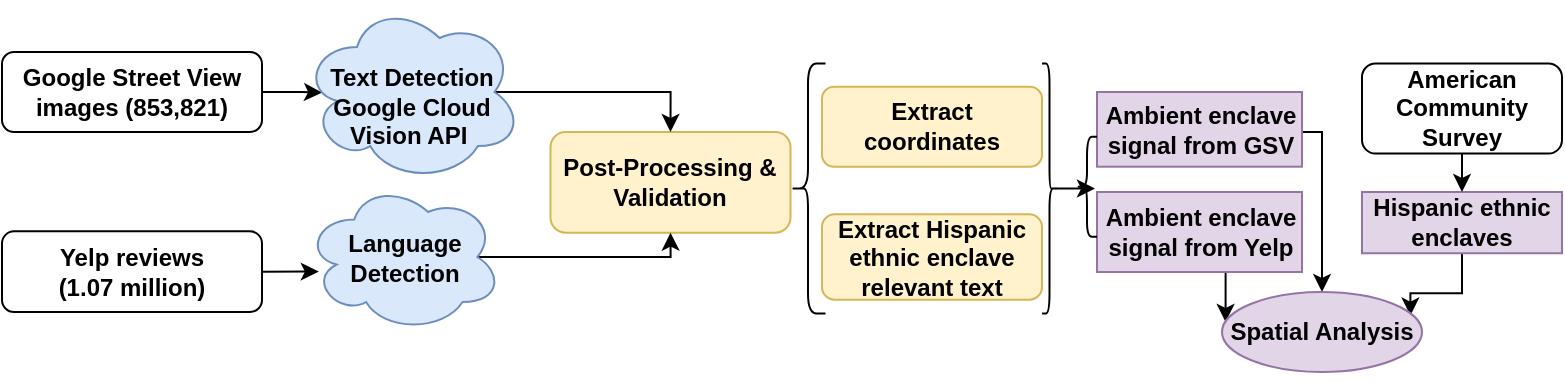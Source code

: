 <mxfile version="21.0.6" type="device"><diagram id="C5RBs43oDa-KdzZeNtuy" name="Page-1"><mxGraphModel dx="794" dy="404" grid="1" gridSize="10" guides="1" tooltips="1" connect="1" arrows="1" fold="1" page="1" pageScale="1" pageWidth="827" pageHeight="1169" math="0" shadow="0"><root><mxCell id="WIyWlLk6GJQsqaUBKTNV-0"/><mxCell id="WIyWlLk6GJQsqaUBKTNV-1" parent="WIyWlLk6GJQsqaUBKTNV-0"/><mxCell id="G5t0FQF4PDnFqPQYDofl-23" style="edgeStyle=orthogonalEdgeStyle;rounded=0;orthogonalLoop=1;jettySize=auto;html=1;exitX=1;exitY=0.5;exitDx=0;exitDy=0;entryX=0.07;entryY=0.596;entryDx=0;entryDy=0;entryPerimeter=0;" parent="WIyWlLk6GJQsqaUBKTNV-1" source="ymSexH9OczxW9uUebrXv-95" target="ymSexH9OczxW9uUebrXv-108" edge="1"><mxGeometry relative="1" as="geometry"/></mxCell><mxCell id="ymSexH9OczxW9uUebrXv-95" value="&lt;b&gt;Yelp reviews (1.07&amp;nbsp;&lt;/b&gt;&lt;b&gt;million)&lt;/b&gt;" style="rounded=1;whiteSpace=wrap;html=1;fontSize=12;glass=0;strokeWidth=1;shadow=0;" parent="WIyWlLk6GJQsqaUBKTNV-1" vertex="1"><mxGeometry x="40" y="199.68" width="130" height="40.32" as="geometry"/></mxCell><mxCell id="ymSexH9OczxW9uUebrXv-98" value="&lt;b&gt;Post-Processing &amp;amp;&lt;br&gt;Validation&lt;br&gt;&lt;/b&gt;" style="rounded=1;whiteSpace=wrap;html=1;fontSize=12;glass=0;strokeWidth=1;shadow=0;fillColor=#fff2cc;strokeColor=#d6b656;" parent="WIyWlLk6GJQsqaUBKTNV-1" vertex="1"><mxGeometry x="314.25" y="150" width="120" height="50.32" as="geometry"/></mxCell><mxCell id="ymSexH9OczxW9uUebrXv-99" value="" style="shape=curlyBracket;whiteSpace=wrap;html=1;rounded=1;rotation=0;" parent="WIyWlLk6GJQsqaUBKTNV-1" vertex="1"><mxGeometry x="434.25" y="115.78" width="17.5" height="125" as="geometry"/></mxCell><mxCell id="G5t0FQF4PDnFqPQYDofl-19" style="edgeStyle=orthogonalEdgeStyle;rounded=0;orthogonalLoop=1;jettySize=auto;html=1;exitX=0.875;exitY=0.5;exitDx=0;exitDy=0;exitPerimeter=0;entryX=0.5;entryY=1;entryDx=0;entryDy=0;" parent="WIyWlLk6GJQsqaUBKTNV-1" source="ymSexH9OczxW9uUebrXv-108" target="ymSexH9OczxW9uUebrXv-98" edge="1"><mxGeometry relative="1" as="geometry"><Array as="points"><mxPoint x="374" y="212"/></Array></mxGeometry></mxCell><mxCell id="ymSexH9OczxW9uUebrXv-108" value="&lt;b&gt;Language Detection&lt;/b&gt;" style="ellipse;shape=cloud;whiteSpace=wrap;html=1;fillColor=#dae8fc;strokeColor=#6c8ebf;" parent="WIyWlLk6GJQsqaUBKTNV-1" vertex="1"><mxGeometry x="191.5" y="175" width="98.5" height="75" as="geometry"/></mxCell><mxCell id="G5t0FQF4PDnFqPQYDofl-18" style="edgeStyle=orthogonalEdgeStyle;rounded=0;orthogonalLoop=1;jettySize=auto;html=1;exitX=0.5;exitY=1;exitDx=0;exitDy=0;entryX=0.942;entryY=0.294;entryDx=0;entryDy=0;entryPerimeter=0;" parent="WIyWlLk6GJQsqaUBKTNV-1" source="ymSexH9OczxW9uUebrXv-110" target="G5t0FQF4PDnFqPQYDofl-9" edge="1"><mxGeometry relative="1" as="geometry"/></mxCell><mxCell id="ymSexH9OczxW9uUebrXv-110" value="&lt;span&gt;&lt;b&gt;Hispanic ethnic enclaves&lt;/b&gt;&lt;/span&gt;" style="rounded=0;whiteSpace=wrap;html=1;fillColor=#e1d5e7;strokeColor=#9673a6;" parent="WIyWlLk6GJQsqaUBKTNV-1" vertex="1"><mxGeometry x="720" y="180" width="100" height="30.63" as="geometry"/></mxCell><mxCell id="G5t0FQF4PDnFqPQYDofl-24" style="edgeStyle=orthogonalEdgeStyle;rounded=0;orthogonalLoop=1;jettySize=auto;html=1;exitX=0.5;exitY=1;exitDx=0;exitDy=0;entryX=0.5;entryY=0;entryDx=0;entryDy=0;" parent="WIyWlLk6GJQsqaUBKTNV-1" source="ymSexH9OczxW9uUebrXv-114" target="ymSexH9OczxW9uUebrXv-110" edge="1"><mxGeometry relative="1" as="geometry"/></mxCell><mxCell id="ymSexH9OczxW9uUebrXv-114" value="&lt;b&gt;American Community Survey&lt;/b&gt;" style="rounded=1;whiteSpace=wrap;html=1;fontSize=12;glass=0;strokeWidth=1;shadow=0;" parent="WIyWlLk6GJQsqaUBKTNV-1" vertex="1"><mxGeometry x="720" y="115.78" width="100" height="45" as="geometry"/></mxCell><mxCell id="ymSexH9OczxW9uUebrXv-115" value="" style="edgeStyle=orthogonalEdgeStyle;rounded=0;orthogonalLoop=1;jettySize=auto;html=1;entryX=0.091;entryY=0.503;entryDx=0;entryDy=0;entryPerimeter=0;" parent="WIyWlLk6GJQsqaUBKTNV-1" source="ymSexH9OczxW9uUebrXv-116" target="ymSexH9OczxW9uUebrXv-118" edge="1"><mxGeometry relative="1" as="geometry"/></mxCell><mxCell id="ymSexH9OczxW9uUebrXv-116" value="&lt;b&gt;Google Street View images (853,821)&lt;/b&gt;&lt;b&gt;&lt;br&gt;&lt;/b&gt;" style="rounded=1;whiteSpace=wrap;html=1;fontSize=12;glass=0;strokeWidth=1;shadow=0;" parent="WIyWlLk6GJQsqaUBKTNV-1" vertex="1"><mxGeometry x="40" y="110" width="130" height="40" as="geometry"/></mxCell><mxCell id="G5t0FQF4PDnFqPQYDofl-4" style="edgeStyle=orthogonalEdgeStyle;rounded=0;orthogonalLoop=1;jettySize=auto;html=1;exitX=0.875;exitY=0.5;exitDx=0;exitDy=0;exitPerimeter=0;entryX=0.5;entryY=0;entryDx=0;entryDy=0;" parent="WIyWlLk6GJQsqaUBKTNV-1" source="ymSexH9OczxW9uUebrXv-118" target="ymSexH9OczxW9uUebrXv-98" edge="1"><mxGeometry relative="1" as="geometry"/></mxCell><mxCell id="ymSexH9OczxW9uUebrXv-118" value="&lt;b&gt;&lt;br&gt;&lt;/b&gt;&lt;b&gt;Text Detection Google Cloud Vision API&amp;nbsp;&lt;/b&gt;&lt;b&gt;&lt;br&gt;&lt;/b&gt;" style="ellipse;shape=cloud;whiteSpace=wrap;html=1;fillColor=#dae8fc;strokeColor=#6c8ebf;" parent="WIyWlLk6GJQsqaUBKTNV-1" vertex="1"><mxGeometry x="190" y="85" width="110" height="90" as="geometry"/></mxCell><mxCell id="ymSexH9OczxW9uUebrXv-119" style="edgeStyle=orthogonalEdgeStyle;rounded=0;orthogonalLoop=1;jettySize=auto;html=1;exitX=0.5;exitY=1;exitDx=0;exitDy=0;" parent="WIyWlLk6GJQsqaUBKTNV-1" edge="1"><mxGeometry relative="1" as="geometry"><mxPoint x="323" y="265.63" as="sourcePoint"/><mxPoint x="323" y="265.63" as="targetPoint"/></mxGeometry></mxCell><mxCell id="ymSexH9OczxW9uUebrXv-120" value="&lt;b&gt;Extract coordinates&lt;/b&gt;" style="rounded=1;whiteSpace=wrap;html=1;fillColor=#fff2cc;strokeColor=#d6b656;" parent="WIyWlLk6GJQsqaUBKTNV-1" vertex="1"><mxGeometry x="450" y="127.35" width="110" height="40" as="geometry"/></mxCell><mxCell id="ymSexH9OczxW9uUebrXv-121" value="&lt;b&gt;Extract Hispanic ethnic enclave relevant text&lt;/b&gt;" style="rounded=1;whiteSpace=wrap;html=1;fillColor=#fff2cc;strokeColor=#d6b656;" parent="WIyWlLk6GJQsqaUBKTNV-1" vertex="1"><mxGeometry x="450" y="191.1" width="110" height="42.81" as="geometry"/></mxCell><mxCell id="G5t0FQF4PDnFqPQYDofl-14" value="" style="edgeStyle=orthogonalEdgeStyle;rounded=0;orthogonalLoop=1;jettySize=auto;html=1;entryX=0.5;entryY=0;entryDx=0;entryDy=0;" parent="WIyWlLk6GJQsqaUBKTNV-1" source="Fa2kL7o3pTTxgzRAk2Bc-2" target="G5t0FQF4PDnFqPQYDofl-9" edge="1"><mxGeometry relative="1" as="geometry"><Array as="points"><mxPoint x="700" y="150"/></Array></mxGeometry></mxCell><mxCell id="Fa2kL7o3pTTxgzRAk2Bc-2" value="&lt;b&gt;Ambient enclave signal from GSV&lt;/b&gt;" style="rounded=0;whiteSpace=wrap;html=1;fillColor=#e1d5e7;strokeColor=#9673a6;" parent="WIyWlLk6GJQsqaUBKTNV-1" vertex="1"><mxGeometry x="587.5" y="130" width="102.5" height="37.35" as="geometry"/></mxCell><mxCell id="G5t0FQF4PDnFqPQYDofl-13" style="edgeStyle=orthogonalEdgeStyle;rounded=0;orthogonalLoop=1;jettySize=auto;html=1;exitX=0.1;exitY=0.5;exitDx=0;exitDy=0;exitPerimeter=0;entryX=0.9;entryY=0.5;entryDx=0;entryDy=0;entryPerimeter=0;" parent="WIyWlLk6GJQsqaUBKTNV-1" source="G5t0FQF4PDnFqPQYDofl-5" target="G5t0FQF4PDnFqPQYDofl-12" edge="1"><mxGeometry relative="1" as="geometry"/></mxCell><mxCell id="G5t0FQF4PDnFqPQYDofl-5" value="" style="shape=curlyBracket;whiteSpace=wrap;html=1;rounded=1;rotation=-180;size=0.5;" parent="WIyWlLk6GJQsqaUBKTNV-1" vertex="1"><mxGeometry x="560" y="115.78" width="7.5" height="125" as="geometry"/></mxCell><mxCell id="G5t0FQF4PDnFqPQYDofl-17" style="edgeStyle=orthogonalEdgeStyle;rounded=0;orthogonalLoop=1;jettySize=auto;html=1;exitX=0.5;exitY=1;exitDx=0;exitDy=0;entryX=0.018;entryY=0.375;entryDx=0;entryDy=0;entryPerimeter=0;" parent="WIyWlLk6GJQsqaUBKTNV-1" source="G5t0FQF4PDnFqPQYDofl-6" target="G5t0FQF4PDnFqPQYDofl-9" edge="1"><mxGeometry relative="1" as="geometry"/></mxCell><mxCell id="G5t0FQF4PDnFqPQYDofl-6" value="&lt;b style=&quot;border-color: var(--border-color);&quot;&gt;Ambient enclave signal&lt;/b&gt;&lt;b&gt;&amp;nbsp;from Yelp&lt;/b&gt;" style="rounded=0;whiteSpace=wrap;html=1;fillColor=#e1d5e7;strokeColor=#9673a6;" parent="WIyWlLk6GJQsqaUBKTNV-1" vertex="1"><mxGeometry x="587.5" y="180" width="102.5" height="40" as="geometry"/></mxCell><mxCell id="G5t0FQF4PDnFqPQYDofl-9" value="Spatial Analysis" style="ellipse;whiteSpace=wrap;html=1;fillColor=#e1d5e7;strokeColor=#9673a6;fontStyle=1" parent="WIyWlLk6GJQsqaUBKTNV-1" vertex="1"><mxGeometry x="650" y="230" width="100" height="40" as="geometry"/></mxCell><mxCell id="G5t0FQF4PDnFqPQYDofl-12" value="" style="shape=curlyBracket;whiteSpace=wrap;html=1;rounded=1;rotation=0;" parent="WIyWlLk6GJQsqaUBKTNV-1" vertex="1"><mxGeometry x="577.5" y="152.35" width="10" height="50" as="geometry"/></mxCell></root></mxGraphModel></diagram></mxfile>